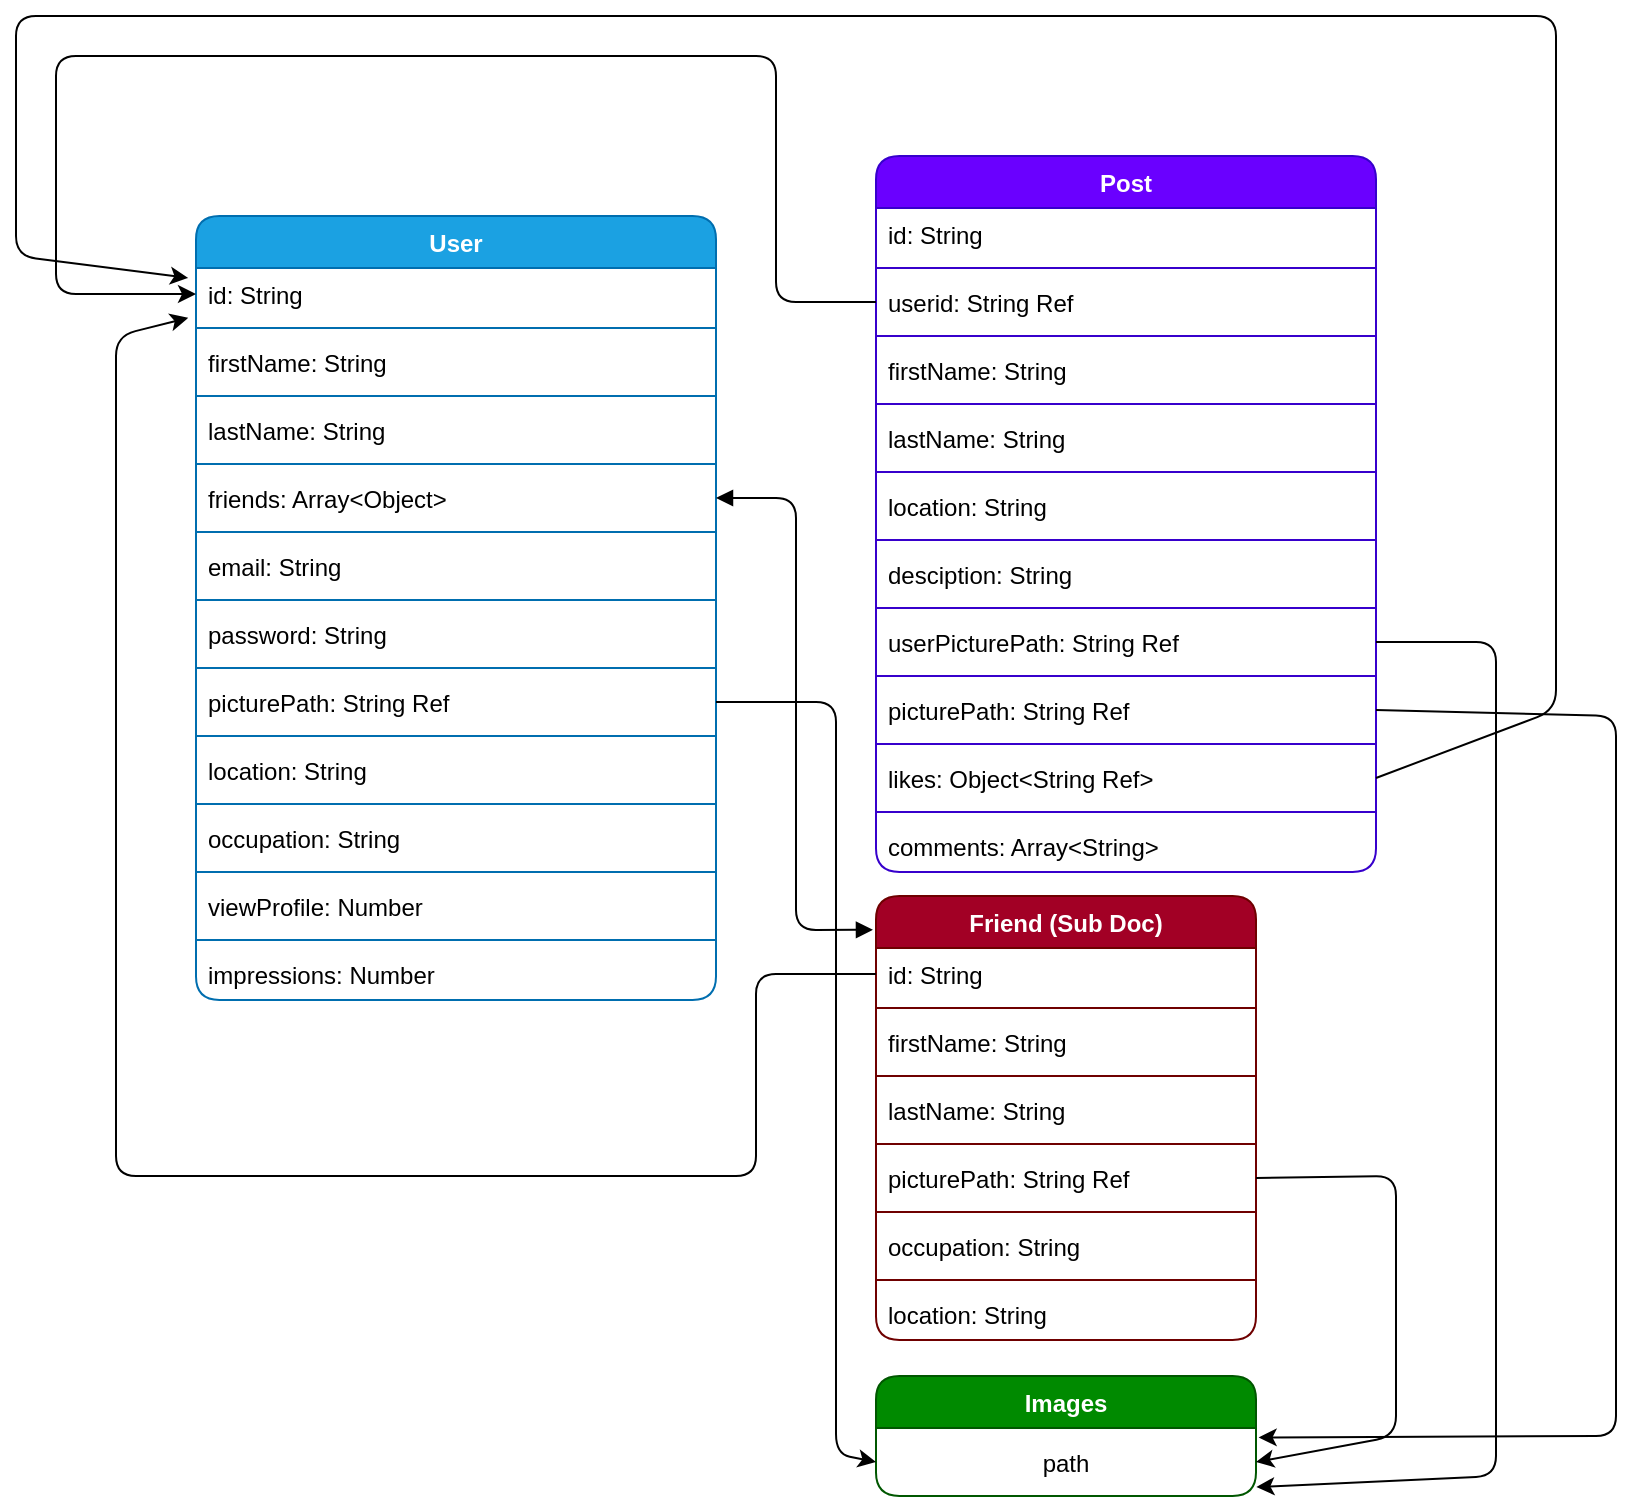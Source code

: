 <mxfile>
    <diagram id="XPvebudrxPIM7tw_mFvu" name="Page-1">
        <mxGraphModel dx="1191" dy="520" grid="1" gridSize="10" guides="1" tooltips="1" connect="1" arrows="1" fold="1" page="1" pageScale="1" pageWidth="850" pageHeight="1100" background="none" math="0" shadow="0">
            <root>
                <mxCell id="0"/>
                <mxCell id="1" parent="0"/>
                <mxCell id="38" value="User" style="swimlane;fontStyle=1;align=center;verticalAlign=top;childLayout=stackLayout;horizontal=1;startSize=26;horizontalStack=0;resizeParent=1;resizeParentMax=0;resizeLast=0;collapsible=1;marginBottom=0;rounded=1;fillColor=#1ba1e2;fontColor=#ffffff;strokeColor=#006EAF;" parent="1" vertex="1">
                    <mxGeometry x="130" y="130" width="260" height="392" as="geometry">
                        <mxRectangle x="90" y="140" width="100" height="30" as="alternateBounds"/>
                    </mxGeometry>
                </mxCell>
                <mxCell id="39" value="id: String" style="text;strokeColor=none;fillColor=none;align=left;verticalAlign=middle;spacingLeft=4;spacingRight=4;overflow=hidden;rotatable=0;points=[[0,0.5],[1,0.5]];portConstraint=eastwest;rounded=1;" parent="38" vertex="1">
                    <mxGeometry y="26" width="260" height="26" as="geometry"/>
                </mxCell>
                <mxCell id="40" value="" style="line;strokeWidth=1;fillColor=none;align=left;verticalAlign=middle;spacingTop=-1;spacingLeft=3;spacingRight=3;rotatable=0;labelPosition=right;points=[];portConstraint=eastwest;strokeColor=inherit;rounded=1;" parent="38" vertex="1">
                    <mxGeometry y="52" width="260" height="8" as="geometry"/>
                </mxCell>
                <mxCell id="41" value="firstName: String" style="text;strokeColor=none;fillColor=none;align=left;verticalAlign=middle;spacingLeft=4;spacingRight=4;overflow=hidden;rotatable=0;points=[[0,0.5],[1,0.5]];portConstraint=eastwest;rounded=1;" parent="38" vertex="1">
                    <mxGeometry y="60" width="260" height="26" as="geometry"/>
                </mxCell>
                <mxCell id="61" value="" style="line;strokeWidth=1;fillColor=none;align=left;verticalAlign=middle;spacingTop=-1;spacingLeft=3;spacingRight=3;rotatable=0;labelPosition=right;points=[];portConstraint=eastwest;strokeColor=inherit;rounded=1;" parent="38" vertex="1">
                    <mxGeometry y="86" width="260" height="8" as="geometry"/>
                </mxCell>
                <mxCell id="60" value="lastName: String" style="text;strokeColor=none;fillColor=none;align=left;verticalAlign=middle;spacingLeft=4;spacingRight=4;overflow=hidden;rotatable=0;points=[[0,0.5],[1,0.5]];portConstraint=eastwest;rounded=1;" parent="38" vertex="1">
                    <mxGeometry y="94" width="260" height="26" as="geometry"/>
                </mxCell>
                <mxCell id="65" value="" style="line;strokeWidth=1;fillColor=none;align=left;verticalAlign=middle;spacingTop=-1;spacingLeft=3;spacingRight=3;rotatable=0;labelPosition=right;points=[];portConstraint=eastwest;strokeColor=inherit;rounded=1;" parent="38" vertex="1">
                    <mxGeometry y="120" width="260" height="8" as="geometry"/>
                </mxCell>
                <mxCell id="62" value="friends: Array&lt;Object&gt;" style="text;strokeColor=none;fillColor=none;align=left;verticalAlign=middle;spacingLeft=4;spacingRight=4;overflow=hidden;rotatable=0;points=[[0,0.5],[1,0.5]];portConstraint=eastwest;rounded=1;" parent="38" vertex="1">
                    <mxGeometry y="128" width="260" height="26" as="geometry"/>
                </mxCell>
                <mxCell id="66" value="" style="line;strokeWidth=1;fillColor=none;align=left;verticalAlign=middle;spacingTop=-1;spacingLeft=3;spacingRight=3;rotatable=0;labelPosition=right;points=[];portConstraint=eastwest;strokeColor=inherit;rounded=1;" parent="38" vertex="1">
                    <mxGeometry y="154" width="260" height="8" as="geometry"/>
                </mxCell>
                <mxCell id="63" value="email: String" style="text;strokeColor=none;fillColor=none;align=left;verticalAlign=middle;spacingLeft=4;spacingRight=4;overflow=hidden;rotatable=0;points=[[0,0.5],[1,0.5]];portConstraint=eastwest;rounded=1;" parent="38" vertex="1">
                    <mxGeometry y="162" width="260" height="26" as="geometry"/>
                </mxCell>
                <mxCell id="67" value="" style="line;strokeWidth=1;fillColor=none;align=left;verticalAlign=middle;spacingTop=-1;spacingLeft=3;spacingRight=3;rotatable=0;labelPosition=right;points=[];portConstraint=eastwest;strokeColor=inherit;rounded=1;" parent="38" vertex="1">
                    <mxGeometry y="188" width="260" height="8" as="geometry"/>
                </mxCell>
                <mxCell id="64" value="password: String" style="text;strokeColor=none;fillColor=none;align=left;verticalAlign=middle;spacingLeft=4;spacingRight=4;overflow=hidden;rotatable=0;points=[[0,0.5],[1,0.5]];portConstraint=eastwest;rounded=1;" parent="38" vertex="1">
                    <mxGeometry y="196" width="260" height="26" as="geometry"/>
                </mxCell>
                <mxCell id="70" value="" style="line;strokeWidth=1;fillColor=none;align=left;verticalAlign=middle;spacingTop=-1;spacingLeft=3;spacingRight=3;rotatable=0;labelPosition=right;points=[];portConstraint=eastwest;strokeColor=inherit;rounded=1;" parent="38" vertex="1">
                    <mxGeometry y="222" width="260" height="8" as="geometry"/>
                </mxCell>
                <mxCell id="68" value="picturePath: String Ref" style="text;strokeColor=none;fillColor=none;align=left;verticalAlign=middle;spacingLeft=4;spacingRight=4;overflow=hidden;rotatable=0;points=[[0,0.5],[1,0.5]];portConstraint=eastwest;rounded=1;" parent="38" vertex="1">
                    <mxGeometry y="230" width="260" height="26" as="geometry"/>
                </mxCell>
                <mxCell id="88" value="" style="line;strokeWidth=1;fillColor=none;align=left;verticalAlign=middle;spacingTop=-1;spacingLeft=3;spacingRight=3;rotatable=0;labelPosition=right;points=[];portConstraint=eastwest;strokeColor=inherit;rounded=1;" parent="38" vertex="1">
                    <mxGeometry y="256" width="260" height="8" as="geometry"/>
                </mxCell>
                <mxCell id="69" value="location: String" style="text;strokeColor=none;fillColor=none;align=left;verticalAlign=middle;spacingLeft=4;spacingRight=4;overflow=hidden;rotatable=0;points=[[0,0.5],[1,0.5]];portConstraint=eastwest;rounded=1;" parent="38" vertex="1">
                    <mxGeometry y="264" width="260" height="26" as="geometry"/>
                </mxCell>
                <mxCell id="111" value="" style="line;strokeWidth=1;fillColor=none;align=left;verticalAlign=middle;spacingTop=-1;spacingLeft=3;spacingRight=3;rotatable=0;labelPosition=right;points=[];portConstraint=eastwest;strokeColor=inherit;rounded=1;" parent="38" vertex="1">
                    <mxGeometry y="290" width="260" height="8" as="geometry"/>
                </mxCell>
                <mxCell id="110" value="occupation: String" style="text;strokeColor=none;fillColor=none;align=left;verticalAlign=top;spacingLeft=4;spacingRight=4;overflow=hidden;rotatable=0;points=[[0,0.5],[1,0.5]];portConstraint=eastwest;rounded=1;" parent="38" vertex="1">
                    <mxGeometry y="298" width="260" height="26" as="geometry"/>
                </mxCell>
                <mxCell id="112" value="" style="line;strokeWidth=1;fillColor=none;align=left;verticalAlign=middle;spacingTop=-1;spacingLeft=3;spacingRight=3;rotatable=0;labelPosition=right;points=[];portConstraint=eastwest;strokeColor=inherit;rounded=1;" parent="38" vertex="1">
                    <mxGeometry y="324" width="260" height="8" as="geometry"/>
                </mxCell>
                <mxCell id="109" value="viewProfile: Number" style="text;strokeColor=none;fillColor=none;align=left;verticalAlign=top;spacingLeft=4;spacingRight=4;overflow=hidden;rotatable=0;points=[[0,0.5],[1,0.5]];portConstraint=eastwest;rounded=1;" parent="38" vertex="1">
                    <mxGeometry y="332" width="260" height="26" as="geometry"/>
                </mxCell>
                <mxCell id="113" value="" style="line;strokeWidth=1;fillColor=none;align=left;verticalAlign=middle;spacingTop=-1;spacingLeft=3;spacingRight=3;rotatable=0;labelPosition=right;points=[];portConstraint=eastwest;strokeColor=inherit;rounded=1;" parent="38" vertex="1">
                    <mxGeometry y="358" width="260" height="8" as="geometry"/>
                </mxCell>
                <mxCell id="108" value="impressions: Number" style="text;strokeColor=none;fillColor=none;align=left;verticalAlign=top;spacingLeft=4;spacingRight=4;overflow=hidden;rotatable=0;points=[[0,0.5],[1,0.5]];portConstraint=eastwest;rounded=1;" parent="38" vertex="1">
                    <mxGeometry y="366" width="260" height="26" as="geometry"/>
                </mxCell>
                <mxCell id="117" value="Post" style="swimlane;fontStyle=1;align=center;verticalAlign=top;childLayout=stackLayout;horizontal=1;startSize=26;horizontalStack=0;resizeParent=1;resizeParentMax=0;resizeLast=0;collapsible=1;marginBottom=0;rounded=1;fillColor=#6a00ff;fontColor=#ffffff;strokeColor=#3700CC;" parent="1" vertex="1">
                    <mxGeometry x="470" y="100" width="250" height="358" as="geometry">
                        <mxRectangle x="90" y="140" width="100" height="30" as="alternateBounds"/>
                    </mxGeometry>
                </mxCell>
                <mxCell id="118" value="id: String" style="text;strokeColor=none;fillColor=none;align=left;verticalAlign=middle;spacingLeft=4;spacingRight=4;overflow=hidden;rotatable=0;points=[[0,0.5],[1,0.5]];portConstraint=eastwest;rounded=1;" parent="117" vertex="1">
                    <mxGeometry y="26" width="250" height="26" as="geometry"/>
                </mxCell>
                <mxCell id="140" value="" style="line;strokeWidth=1;fillColor=none;align=left;verticalAlign=middle;spacingTop=-1;spacingLeft=3;spacingRight=3;rotatable=0;labelPosition=right;points=[];portConstraint=eastwest;strokeColor=inherit;rounded=1;" parent="117" vertex="1">
                    <mxGeometry y="52" width="250" height="8" as="geometry"/>
                </mxCell>
                <mxCell id="139" value="userid: String Ref" style="text;strokeColor=none;fillColor=none;align=left;verticalAlign=top;spacingLeft=4;spacingRight=4;overflow=hidden;rotatable=0;points=[[0,0.5],[1,0.5]];portConstraint=eastwest;rounded=1;" parent="117" vertex="1">
                    <mxGeometry y="60" width="250" height="26" as="geometry"/>
                </mxCell>
                <mxCell id="119" value="" style="line;strokeWidth=1;fillColor=none;align=left;verticalAlign=middle;spacingTop=-1;spacingLeft=3;spacingRight=3;rotatable=0;labelPosition=right;points=[];portConstraint=eastwest;strokeColor=inherit;rounded=1;" parent="117" vertex="1">
                    <mxGeometry y="86" width="250" height="8" as="geometry"/>
                </mxCell>
                <mxCell id="120" value="firstName: String" style="text;strokeColor=none;fillColor=none;align=left;verticalAlign=middle;spacingLeft=4;spacingRight=4;overflow=hidden;rotatable=0;points=[[0,0.5],[1,0.5]];portConstraint=eastwest;rounded=1;" parent="117" vertex="1">
                    <mxGeometry y="94" width="250" height="26" as="geometry"/>
                </mxCell>
                <mxCell id="121" value="" style="line;strokeWidth=1;fillColor=none;align=left;verticalAlign=middle;spacingTop=-1;spacingLeft=3;spacingRight=3;rotatable=0;labelPosition=right;points=[];portConstraint=eastwest;strokeColor=inherit;rounded=1;" parent="117" vertex="1">
                    <mxGeometry y="120" width="250" height="8" as="geometry"/>
                </mxCell>
                <mxCell id="122" value="lastName: String" style="text;strokeColor=none;fillColor=none;align=left;verticalAlign=middle;spacingLeft=4;spacingRight=4;overflow=hidden;rotatable=0;points=[[0,0.5],[1,0.5]];portConstraint=eastwest;rounded=1;" parent="117" vertex="1">
                    <mxGeometry y="128" width="250" height="26" as="geometry"/>
                </mxCell>
                <mxCell id="131" value="" style="line;strokeWidth=1;fillColor=none;align=left;verticalAlign=middle;spacingTop=-1;spacingLeft=3;spacingRight=3;rotatable=0;labelPosition=right;points=[];portConstraint=eastwest;strokeColor=inherit;rounded=1;" parent="117" vertex="1">
                    <mxGeometry y="154" width="250" height="8" as="geometry"/>
                </mxCell>
                <mxCell id="132" value="location: String" style="text;strokeColor=none;fillColor=none;align=left;verticalAlign=middle;spacingLeft=4;spacingRight=4;overflow=hidden;rotatable=0;points=[[0,0.5],[1,0.5]];portConstraint=eastwest;rounded=1;" parent="117" vertex="1">
                    <mxGeometry y="162" width="250" height="26" as="geometry"/>
                </mxCell>
                <mxCell id="133" value="" style="line;strokeWidth=1;fillColor=none;align=left;verticalAlign=middle;spacingTop=-1;spacingLeft=3;spacingRight=3;rotatable=0;labelPosition=right;points=[];portConstraint=eastwest;strokeColor=inherit;rounded=1;" parent="117" vertex="1">
                    <mxGeometry y="188" width="250" height="8" as="geometry"/>
                </mxCell>
                <mxCell id="134" value="desciption: String" style="text;strokeColor=none;fillColor=none;align=left;verticalAlign=top;spacingLeft=4;spacingRight=4;overflow=hidden;rotatable=0;points=[[0,0.5],[1,0.5]];portConstraint=eastwest;rounded=1;" parent="117" vertex="1">
                    <mxGeometry y="196" width="250" height="26" as="geometry"/>
                </mxCell>
                <mxCell id="135" value="" style="line;strokeWidth=1;fillColor=none;align=left;verticalAlign=middle;spacingTop=-1;spacingLeft=3;spacingRight=3;rotatable=0;labelPosition=right;points=[];portConstraint=eastwest;strokeColor=inherit;rounded=1;" parent="117" vertex="1">
                    <mxGeometry y="222" width="250" height="8" as="geometry"/>
                </mxCell>
                <mxCell id="136" value="userPicturePath: String Ref" style="text;strokeColor=none;fillColor=none;align=left;verticalAlign=top;spacingLeft=4;spacingRight=4;overflow=hidden;rotatable=0;points=[[0,0.5],[1,0.5]];portConstraint=eastwest;rounded=1;" parent="117" vertex="1">
                    <mxGeometry y="230" width="250" height="26" as="geometry"/>
                </mxCell>
                <mxCell id="185" value="" style="line;strokeWidth=1;fillColor=none;align=left;verticalAlign=middle;spacingTop=-1;spacingLeft=3;spacingRight=3;rotatable=0;labelPosition=right;points=[];portConstraint=eastwest;strokeColor=inherit;rounded=1;" parent="117" vertex="1">
                    <mxGeometry y="256" width="250" height="8" as="geometry"/>
                </mxCell>
                <mxCell id="184" value="picturePath: String Ref" style="text;strokeColor=none;fillColor=none;align=left;verticalAlign=top;spacingLeft=4;spacingRight=4;overflow=hidden;rotatable=0;points=[[0,0.5],[1,0.5]];portConstraint=eastwest;rounded=1;" parent="117" vertex="1">
                    <mxGeometry y="264" width="250" height="26" as="geometry"/>
                </mxCell>
                <mxCell id="137" value="" style="line;strokeWidth=1;fillColor=none;align=left;verticalAlign=middle;spacingTop=-1;spacingLeft=3;spacingRight=3;rotatable=0;labelPosition=right;points=[];portConstraint=eastwest;strokeColor=inherit;rounded=1;" parent="117" vertex="1">
                    <mxGeometry y="290" width="250" height="8" as="geometry"/>
                </mxCell>
                <mxCell id="138" value="likes: Object&lt;String Ref&gt;" style="text;strokeColor=none;fillColor=none;align=left;verticalAlign=top;spacingLeft=4;spacingRight=4;overflow=hidden;rotatable=0;points=[[0,0.5],[1,0.5]];portConstraint=eastwest;rounded=1;" parent="117" vertex="1">
                    <mxGeometry y="298" width="250" height="26" as="geometry"/>
                </mxCell>
                <mxCell id="142" value="" style="line;strokeWidth=1;fillColor=none;align=left;verticalAlign=middle;spacingTop=-1;spacingLeft=3;spacingRight=3;rotatable=0;labelPosition=right;points=[];portConstraint=eastwest;strokeColor=inherit;rounded=1;" parent="117" vertex="1">
                    <mxGeometry y="324" width="250" height="8" as="geometry"/>
                </mxCell>
                <mxCell id="141" value="comments: Array&lt;String&gt;" style="text;strokeColor=none;fillColor=none;align=left;verticalAlign=top;spacingLeft=4;spacingRight=4;overflow=hidden;rotatable=0;points=[[0,0.5],[1,0.5]];portConstraint=eastwest;rounded=1;" parent="117" vertex="1">
                    <mxGeometry y="332" width="250" height="26" as="geometry"/>
                </mxCell>
                <mxCell id="143" value="Friend (Sub Doc)" style="swimlane;fontStyle=1;align=center;verticalAlign=top;childLayout=stackLayout;horizontal=1;startSize=26;horizontalStack=0;resizeParent=1;resizeParentMax=0;resizeLast=0;collapsible=1;marginBottom=0;rounded=1;fillColor=#a20025;fontColor=#ffffff;strokeColor=#6F0000;" parent="1" vertex="1">
                    <mxGeometry x="470" y="470" width="190" height="222" as="geometry">
                        <mxRectangle x="90" y="140" width="100" height="30" as="alternateBounds"/>
                    </mxGeometry>
                </mxCell>
                <mxCell id="144" value="id: String" style="text;strokeColor=none;fillColor=none;align=left;verticalAlign=middle;spacingLeft=4;spacingRight=4;overflow=hidden;rotatable=0;points=[[0,0.5],[1,0.5]];portConstraint=eastwest;rounded=1;" parent="143" vertex="1">
                    <mxGeometry y="26" width="190" height="26" as="geometry"/>
                </mxCell>
                <mxCell id="145" value="" style="line;strokeWidth=1;fillColor=none;align=left;verticalAlign=middle;spacingTop=-1;spacingLeft=3;spacingRight=3;rotatable=0;labelPosition=right;points=[];portConstraint=eastwest;strokeColor=inherit;rounded=1;" parent="143" vertex="1">
                    <mxGeometry y="52" width="190" height="8" as="geometry"/>
                </mxCell>
                <mxCell id="148" value="firstName: String" style="text;strokeColor=none;fillColor=none;align=left;verticalAlign=middle;spacingLeft=4;spacingRight=4;overflow=hidden;rotatable=0;points=[[0,0.5],[1,0.5]];portConstraint=eastwest;rounded=1;" parent="143" vertex="1">
                    <mxGeometry y="60" width="190" height="26" as="geometry"/>
                </mxCell>
                <mxCell id="149" value="" style="line;strokeWidth=1;fillColor=none;align=left;verticalAlign=middle;spacingTop=-1;spacingLeft=3;spacingRight=3;rotatable=0;labelPosition=right;points=[];portConstraint=eastwest;strokeColor=inherit;rounded=1;" parent="143" vertex="1">
                    <mxGeometry y="86" width="190" height="8" as="geometry"/>
                </mxCell>
                <mxCell id="150" value="lastName: String" style="text;strokeColor=none;fillColor=none;align=left;verticalAlign=middle;spacingLeft=4;spacingRight=4;overflow=hidden;rotatable=0;points=[[0,0.5],[1,0.5]];portConstraint=eastwest;rounded=1;" parent="143" vertex="1">
                    <mxGeometry y="94" width="190" height="26" as="geometry"/>
                </mxCell>
                <mxCell id="151" value="" style="line;strokeWidth=1;fillColor=none;align=left;verticalAlign=middle;spacingTop=-1;spacingLeft=3;spacingRight=3;rotatable=0;labelPosition=right;points=[];portConstraint=eastwest;strokeColor=inherit;rounded=1;" parent="143" vertex="1">
                    <mxGeometry y="120" width="190" height="8" as="geometry"/>
                </mxCell>
                <mxCell id="156" value="picturePath: String Ref" style="text;strokeColor=none;fillColor=none;align=left;verticalAlign=top;spacingLeft=4;spacingRight=4;overflow=hidden;rotatable=0;points=[[0,0.5],[1,0.5]];portConstraint=eastwest;rounded=1;" parent="143" vertex="1">
                    <mxGeometry y="128" width="190" height="26" as="geometry"/>
                </mxCell>
                <mxCell id="157" value="" style="line;strokeWidth=1;fillColor=none;align=left;verticalAlign=middle;spacingTop=-1;spacingLeft=3;spacingRight=3;rotatable=0;labelPosition=right;points=[];portConstraint=eastwest;strokeColor=inherit;rounded=1;" parent="143" vertex="1">
                    <mxGeometry y="154" width="190" height="8" as="geometry"/>
                </mxCell>
                <mxCell id="158" value="occupation: String" style="text;strokeColor=none;fillColor=none;align=left;verticalAlign=top;spacingLeft=4;spacingRight=4;overflow=hidden;rotatable=0;points=[[0,0.5],[1,0.5]];portConstraint=eastwest;rounded=1;" parent="143" vertex="1">
                    <mxGeometry y="162" width="190" height="26" as="geometry"/>
                </mxCell>
                <mxCell id="159" value="" style="line;strokeWidth=1;fillColor=none;align=left;verticalAlign=middle;spacingTop=-1;spacingLeft=3;spacingRight=3;rotatable=0;labelPosition=right;points=[];portConstraint=eastwest;strokeColor=inherit;rounded=1;" parent="143" vertex="1">
                    <mxGeometry y="188" width="190" height="8" as="geometry"/>
                </mxCell>
                <mxCell id="160" value="location: String" style="text;strokeColor=none;fillColor=none;align=left;verticalAlign=top;spacingLeft=4;spacingRight=4;overflow=hidden;rotatable=0;points=[[0,0.5],[1,0.5]];portConstraint=eastwest;rounded=1;" parent="143" vertex="1">
                    <mxGeometry y="196" width="190" height="26" as="geometry"/>
                </mxCell>
                <mxCell id="161" value="Images" style="swimlane;fontStyle=1;align=center;verticalAlign=top;childLayout=stackLayout;horizontal=1;startSize=26;horizontalStack=0;resizeParent=1;resizeParentMax=0;resizeLast=0;collapsible=1;marginBottom=0;rounded=1;fillColor=#008a00;fontColor=#ffffff;strokeColor=#005700;" parent="1" vertex="1">
                    <mxGeometry x="470" y="710" width="190" height="60" as="geometry">
                        <mxRectangle x="90" y="140" width="100" height="30" as="alternateBounds"/>
                    </mxGeometry>
                </mxCell>
                <mxCell id="162" value="path" style="text;strokeColor=none;fillColor=none;align=center;verticalAlign=middle;spacingLeft=4;spacingRight=4;overflow=hidden;rotatable=0;points=[[0,0.5],[1,0.5]];portConstraint=eastwest;rounded=1;" parent="161" vertex="1">
                    <mxGeometry y="26" width="190" height="34" as="geometry"/>
                </mxCell>
                <mxCell id="175" value="" style="endArrow=block;startArrow=block;endFill=1;startFill=1;html=1;rounded=1;exitX=1;exitY=0.5;exitDx=0;exitDy=0;entryX=-0.008;entryY=0.076;entryDx=0;entryDy=0;entryPerimeter=0;" parent="1" source="62" target="143" edge="1">
                    <mxGeometry width="160" relative="1" as="geometry">
                        <mxPoint x="280" y="350" as="sourcePoint"/>
                        <mxPoint x="440" y="350" as="targetPoint"/>
                        <Array as="points">
                            <mxPoint x="430" y="271"/>
                            <mxPoint x="430" y="487"/>
                        </Array>
                    </mxGeometry>
                </mxCell>
                <mxCell id="178" style="edgeStyle=none;rounded=1;html=1;exitX=0;exitY=0.5;exitDx=0;exitDy=0;entryX=0;entryY=0.5;entryDx=0;entryDy=0;" parent="1" source="139" target="39" edge="1">
                    <mxGeometry relative="1" as="geometry">
                        <Array as="points">
                            <mxPoint x="420" y="173"/>
                            <mxPoint x="420" y="50"/>
                            <mxPoint x="250" y="50"/>
                            <mxPoint x="60" y="50"/>
                            <mxPoint x="60" y="169"/>
                        </Array>
                    </mxGeometry>
                </mxCell>
                <mxCell id="179" style="edgeStyle=none;rounded=1;html=1;exitX=1;exitY=0.5;exitDx=0;exitDy=0;entryX=-0.015;entryY=0.19;entryDx=0;entryDy=0;entryPerimeter=0;" parent="1" source="138" target="39" edge="1">
                    <mxGeometry relative="1" as="geometry">
                        <Array as="points">
                            <mxPoint x="810" y="377"/>
                            <mxPoint x="810" y="30"/>
                            <mxPoint x="440" y="30"/>
                            <mxPoint x="40" y="30"/>
                            <mxPoint x="40" y="150"/>
                        </Array>
                    </mxGeometry>
                </mxCell>
                <mxCell id="180" style="edgeStyle=none;rounded=1;html=1;exitX=0;exitY=0.5;exitDx=0;exitDy=0;entryX=-0.015;entryY=0.959;entryDx=0;entryDy=0;entryPerimeter=0;" parent="1" source="144" target="39" edge="1">
                    <mxGeometry relative="1" as="geometry">
                        <Array as="points">
                            <mxPoint x="410" y="509"/>
                            <mxPoint x="410" y="610"/>
                            <mxPoint x="90" y="610"/>
                            <mxPoint x="90" y="190"/>
                        </Array>
                    </mxGeometry>
                </mxCell>
                <mxCell id="181" style="edgeStyle=none;rounded=1;html=1;exitX=1;exitY=0.5;exitDx=0;exitDy=0;entryX=0;entryY=0.5;entryDx=0;entryDy=0;" parent="1" source="68" target="162" edge="1">
                    <mxGeometry relative="1" as="geometry">
                        <Array as="points">
                            <mxPoint x="450" y="373"/>
                            <mxPoint x="450" y="550"/>
                            <mxPoint x="450" y="749"/>
                        </Array>
                    </mxGeometry>
                </mxCell>
                <mxCell id="182" style="edgeStyle=none;rounded=1;html=1;exitX=1;exitY=0.5;exitDx=0;exitDy=0;entryX=1;entryY=0.5;entryDx=0;entryDy=0;" parent="1" source="156" target="162" edge="1">
                    <mxGeometry relative="1" as="geometry">
                        <mxPoint x="720" y="800" as="targetPoint"/>
                        <Array as="points">
                            <mxPoint x="730" y="610"/>
                            <mxPoint x="730" y="740"/>
                        </Array>
                    </mxGeometry>
                </mxCell>
                <mxCell id="183" style="edgeStyle=none;rounded=1;html=1;exitX=1;exitY=0.5;exitDx=0;exitDy=0;entryX=1.001;entryY=0.869;entryDx=0;entryDy=0;entryPerimeter=0;" parent="1" source="136" target="162" edge="1">
                    <mxGeometry relative="1" as="geometry">
                        <Array as="points">
                            <mxPoint x="780" y="343"/>
                            <mxPoint x="780" y="600"/>
                            <mxPoint x="780" y="760"/>
                        </Array>
                    </mxGeometry>
                </mxCell>
                <mxCell id="186" style="edgeStyle=none;rounded=1;html=1;exitX=1;exitY=0.5;exitDx=0;exitDy=0;entryX=1.007;entryY=0.139;entryDx=0;entryDy=0;entryPerimeter=0;" parent="1" source="184" target="162" edge="1">
                    <mxGeometry relative="1" as="geometry">
                        <mxPoint x="660" y="760" as="targetPoint"/>
                        <Array as="points">
                            <mxPoint x="840" y="380"/>
                            <mxPoint x="840" y="590"/>
                            <mxPoint x="840" y="740"/>
                        </Array>
                    </mxGeometry>
                </mxCell>
            </root>
        </mxGraphModel>
    </diagram>
</mxfile>